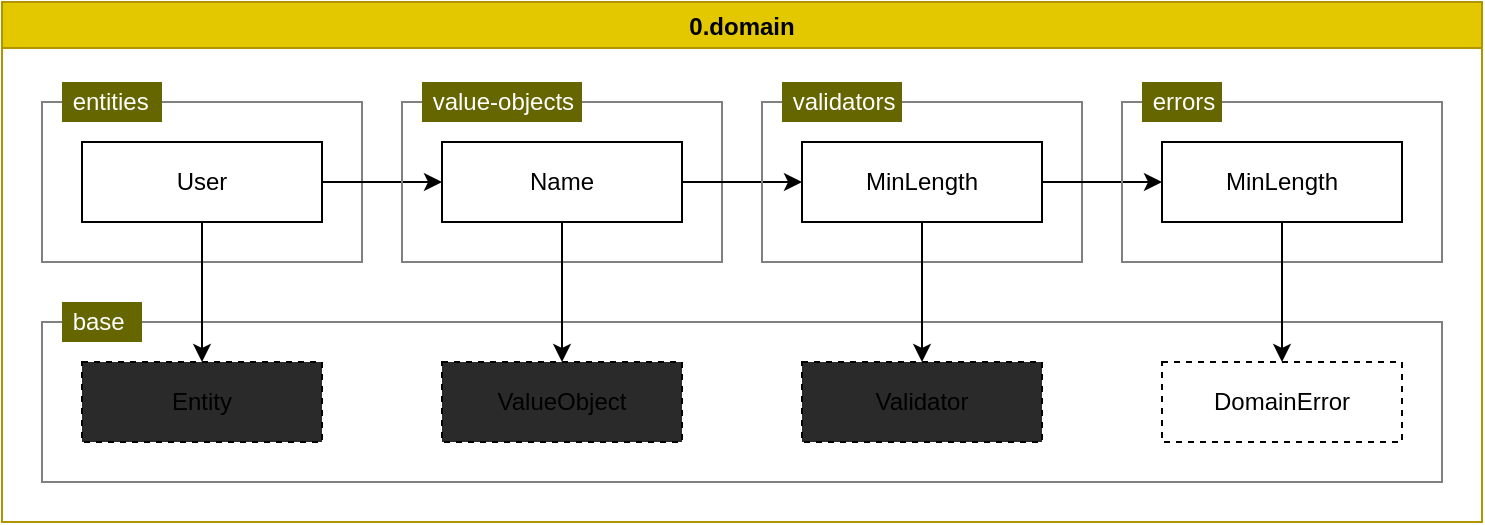<mxfile>
    <diagram id="EyonsR2qW5VIzLvFCrZ4" name="Page-1">
        <mxGraphModel dx="1462" dy="604" grid="1" gridSize="10" guides="1" tooltips="1" connect="1" arrows="1" fold="1" page="1" pageScale="1" pageWidth="827" pageHeight="1169" math="0" shadow="0">
            <root>
                <mxCell id="0"/>
                <mxCell id="1" parent="0"/>
                <mxCell id="2" value="0.domain" style="swimlane;fillColor=#e3c800;fontColor=#000000;strokeColor=#B09500;swimlaneFillColor=none;" vertex="1" parent="1">
                    <mxGeometry x="40" y="420" width="740" height="260" as="geometry">
                        <mxRectangle x="80" y="120" width="90" height="23" as="alternateBounds"/>
                    </mxGeometry>
                </mxCell>
                <mxCell id="3" value="" style="rounded=0;whiteSpace=wrap;html=1;fillColor=none;strokeColor=#808080;" vertex="1" parent="2">
                    <mxGeometry x="20" y="160" width="700" height="80" as="geometry"/>
                </mxCell>
                <mxCell id="4" value="&amp;nbsp;base" style="text;html=1;strokeColor=none;fillColor=#666600;align=left;verticalAlign=middle;whiteSpace=wrap;rounded=0;fontColor=#FFFFFF;" vertex="1" parent="2">
                    <mxGeometry x="30" y="150" width="40" height="20" as="geometry"/>
                </mxCell>
                <mxCell id="5" value="ValueObject" style="rounded=0;whiteSpace=wrap;html=1;strokeColor=default;strokeWidth=1;fillColor=#2a2a2a;dashed=1;" vertex="1" parent="2">
                    <mxGeometry x="220" y="180" width="120" height="40" as="geometry"/>
                </mxCell>
                <mxCell id="6" value="" style="rounded=0;whiteSpace=wrap;html=1;fillColor=none;strokeColor=#808080;" vertex="1" parent="2">
                    <mxGeometry x="20" y="50" width="160" height="80" as="geometry"/>
                </mxCell>
                <mxCell id="7" style="edgeStyle=orthogonalEdgeStyle;html=1;exitX=0.5;exitY=1;exitDx=0;exitDy=0;" edge="1" parent="2" source="9" target="27">
                    <mxGeometry relative="1" as="geometry"/>
                </mxCell>
                <mxCell id="8" style="edgeStyle=orthogonalEdgeStyle;html=1;exitX=1;exitY=0.5;exitDx=0;exitDy=0;entryX=0;entryY=0.5;entryDx=0;entryDy=0;" edge="1" parent="2" source="9" target="14">
                    <mxGeometry relative="1" as="geometry"/>
                </mxCell>
                <mxCell id="9" value="User" style="rounded=0;whiteSpace=wrap;html=1;" vertex="1" parent="2">
                    <mxGeometry x="40" y="70" width="120" height="40" as="geometry"/>
                </mxCell>
                <mxCell id="10" value="&amp;nbsp;entities" style="text;html=1;strokeColor=none;fillColor=#666600;align=left;verticalAlign=middle;whiteSpace=wrap;rounded=0;fontColor=#FFFFFF;" vertex="1" parent="2">
                    <mxGeometry x="30" y="40" width="50" height="20" as="geometry"/>
                </mxCell>
                <mxCell id="11" value="" style="rounded=0;whiteSpace=wrap;html=1;fillColor=none;strokeColor=#808080;" vertex="1" parent="2">
                    <mxGeometry x="200" y="50" width="160" height="80" as="geometry"/>
                </mxCell>
                <mxCell id="12" style="edgeStyle=orthogonalEdgeStyle;html=1;exitX=0.5;exitY=1;exitDx=0;exitDy=0;" edge="1" parent="2" source="14" target="5">
                    <mxGeometry relative="1" as="geometry"/>
                </mxCell>
                <mxCell id="13" style="edgeStyle=orthogonalEdgeStyle;html=1;exitX=1;exitY=0.5;exitDx=0;exitDy=0;entryX=0;entryY=0.5;entryDx=0;entryDy=0;" edge="1" parent="2" source="14" target="19">
                    <mxGeometry relative="1" as="geometry"/>
                </mxCell>
                <mxCell id="14" value="Name" style="rounded=0;whiteSpace=wrap;html=1;" vertex="1" parent="2">
                    <mxGeometry x="220" y="70" width="120" height="40" as="geometry"/>
                </mxCell>
                <mxCell id="15" value="&amp;nbsp;value-objects" style="text;html=1;strokeColor=none;fillColor=#666600;align=left;verticalAlign=middle;whiteSpace=wrap;rounded=0;fontColor=#FFFFFF;" vertex="1" parent="2">
                    <mxGeometry x="210" y="40" width="80" height="20" as="geometry"/>
                </mxCell>
                <mxCell id="16" value="" style="rounded=0;whiteSpace=wrap;html=1;fillColor=none;strokeColor=#808080;" vertex="1" parent="2">
                    <mxGeometry x="380" y="50" width="160" height="80" as="geometry"/>
                </mxCell>
                <mxCell id="17" style="edgeStyle=orthogonalEdgeStyle;html=1;exitX=0.5;exitY=1;exitDx=0;exitDy=0;entryX=0.5;entryY=0;entryDx=0;entryDy=0;" edge="1" parent="2" source="19" target="25">
                    <mxGeometry relative="1" as="geometry"/>
                </mxCell>
                <mxCell id="18" style="edgeStyle=orthogonalEdgeStyle;html=1;exitX=1;exitY=0.5;exitDx=0;exitDy=0;" edge="1" parent="2" source="19" target="23">
                    <mxGeometry relative="1" as="geometry"/>
                </mxCell>
                <mxCell id="19" value="MinLength" style="rounded=0;whiteSpace=wrap;html=1;" vertex="1" parent="2">
                    <mxGeometry x="400" y="70" width="120" height="40" as="geometry"/>
                </mxCell>
                <mxCell id="20" value="&amp;nbsp;validators" style="text;html=1;strokeColor=none;fillColor=#666600;align=left;verticalAlign=middle;whiteSpace=wrap;rounded=0;fontColor=#FFFFFF;" vertex="1" parent="2">
                    <mxGeometry x="390" y="40" width="60" height="20" as="geometry"/>
                </mxCell>
                <mxCell id="21" value="" style="rounded=0;whiteSpace=wrap;html=1;fillColor=none;strokeColor=#808080;" vertex="1" parent="2">
                    <mxGeometry x="560" y="50" width="160" height="80" as="geometry"/>
                </mxCell>
                <mxCell id="22" style="edgeStyle=orthogonalEdgeStyle;html=1;exitX=0.5;exitY=1;exitDx=0;exitDy=0;" edge="1" parent="2" source="23" target="26">
                    <mxGeometry relative="1" as="geometry"/>
                </mxCell>
                <mxCell id="23" value="MinLength" style="rounded=0;whiteSpace=wrap;html=1;" vertex="1" parent="2">
                    <mxGeometry x="580" y="70" width="120" height="40" as="geometry"/>
                </mxCell>
                <mxCell id="24" value="&amp;nbsp;errors" style="text;html=1;strokeColor=none;fillColor=#666600;align=left;verticalAlign=middle;whiteSpace=wrap;rounded=0;fontColor=#FFFFFF;" vertex="1" parent="2">
                    <mxGeometry x="570" y="40" width="40" height="20" as="geometry"/>
                </mxCell>
                <mxCell id="25" value="Validator" style="rounded=0;whiteSpace=wrap;html=1;dashed=1;strokeColor=default;strokeWidth=1;fillColor=#2a2a2a;" vertex="1" parent="2">
                    <mxGeometry x="400" y="180" width="120" height="40" as="geometry"/>
                </mxCell>
                <mxCell id="26" value="DomainError" style="rounded=0;whiteSpace=wrap;html=1;dashed=1;" vertex="1" parent="2">
                    <mxGeometry x="580" y="180" width="120" height="40" as="geometry"/>
                </mxCell>
                <mxCell id="27" value="Entity" style="rounded=0;whiteSpace=wrap;html=1;strokeColor=default;strokeWidth=1;fillColor=#2a2a2a;dashed=1;" vertex="1" parent="2">
                    <mxGeometry x="40" y="180" width="120" height="40" as="geometry"/>
                </mxCell>
            </root>
        </mxGraphModel>
    </diagram>
</mxfile>